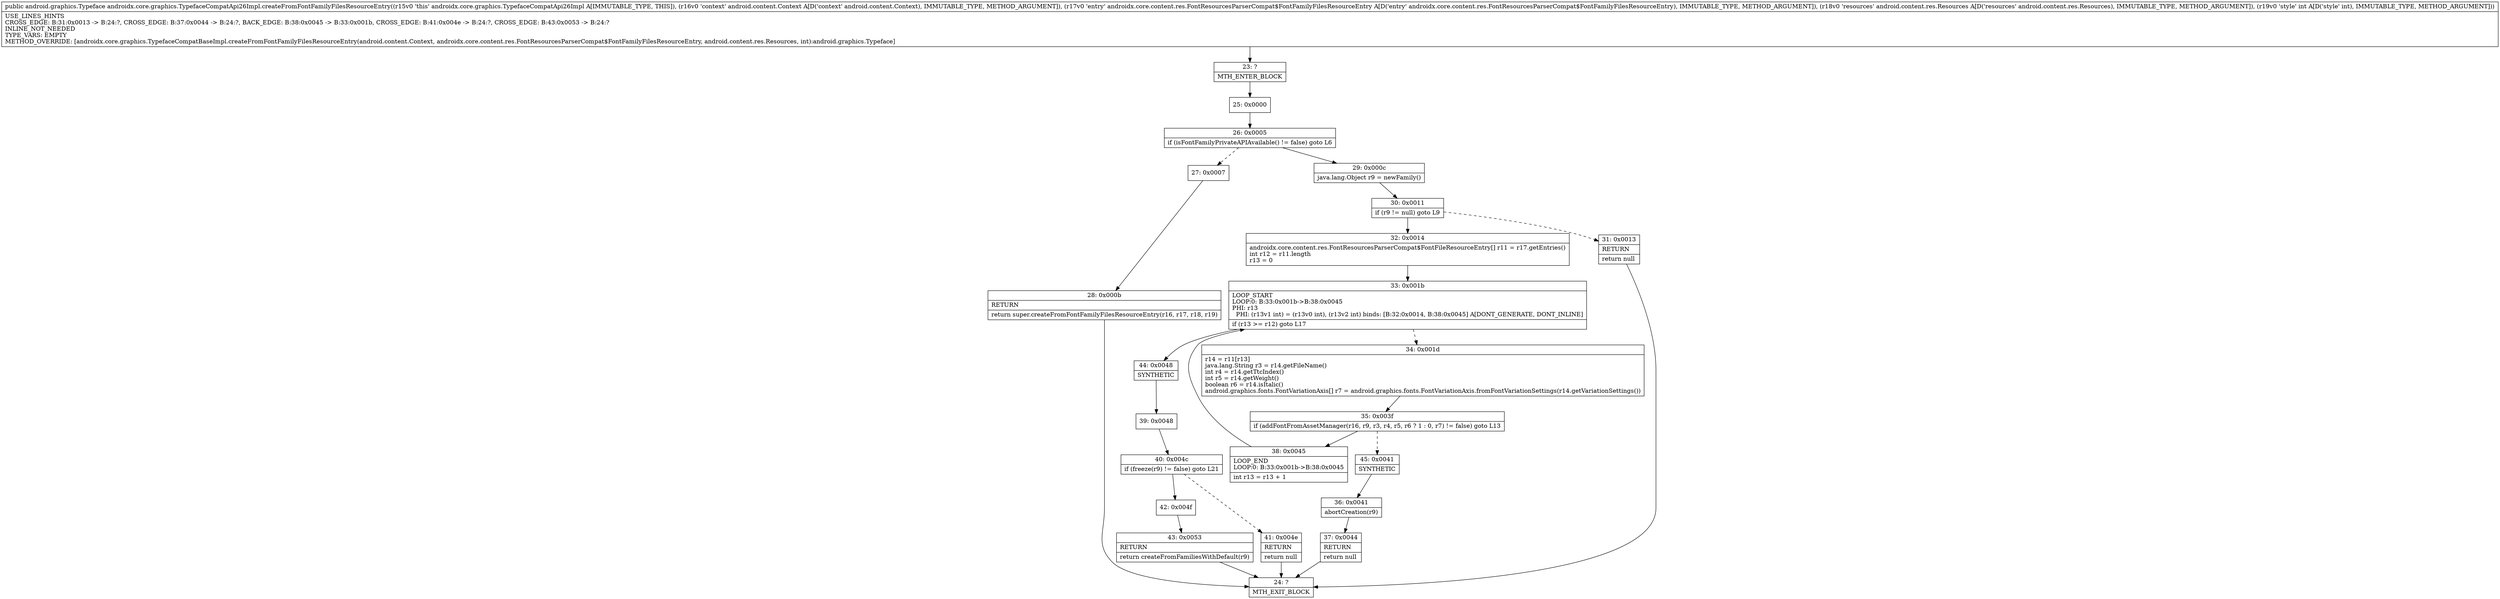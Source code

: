 digraph "CFG forandroidx.core.graphics.TypefaceCompatApi26Impl.createFromFontFamilyFilesResourceEntry(Landroid\/content\/Context;Landroidx\/core\/content\/res\/FontResourcesParserCompat$FontFamilyFilesResourceEntry;Landroid\/content\/res\/Resources;I)Landroid\/graphics\/Typeface;" {
Node_23 [shape=record,label="{23\:\ ?|MTH_ENTER_BLOCK\l}"];
Node_25 [shape=record,label="{25\:\ 0x0000}"];
Node_26 [shape=record,label="{26\:\ 0x0005|if (isFontFamilyPrivateAPIAvailable() != false) goto L6\l}"];
Node_27 [shape=record,label="{27\:\ 0x0007}"];
Node_28 [shape=record,label="{28\:\ 0x000b|RETURN\l|return super.createFromFontFamilyFilesResourceEntry(r16, r17, r18, r19)\l}"];
Node_24 [shape=record,label="{24\:\ ?|MTH_EXIT_BLOCK\l}"];
Node_29 [shape=record,label="{29\:\ 0x000c|java.lang.Object r9 = newFamily()\l}"];
Node_30 [shape=record,label="{30\:\ 0x0011|if (r9 != null) goto L9\l}"];
Node_31 [shape=record,label="{31\:\ 0x0013|RETURN\l|return null\l}"];
Node_32 [shape=record,label="{32\:\ 0x0014|androidx.core.content.res.FontResourcesParserCompat$FontFileResourceEntry[] r11 = r17.getEntries()\lint r12 = r11.length\lr13 = 0\l}"];
Node_33 [shape=record,label="{33\:\ 0x001b|LOOP_START\lLOOP:0: B:33:0x001b\-\>B:38:0x0045\lPHI: r13 \l  PHI: (r13v1 int) = (r13v0 int), (r13v2 int) binds: [B:32:0x0014, B:38:0x0045] A[DONT_GENERATE, DONT_INLINE]\l|if (r13 \>= r12) goto L17\l}"];
Node_34 [shape=record,label="{34\:\ 0x001d|r14 = r11[r13]\ljava.lang.String r3 = r14.getFileName()\lint r4 = r14.getTtcIndex()\lint r5 = r14.getWeight()\lboolean r6 = r14.isItalic()\landroid.graphics.fonts.FontVariationAxis[] r7 = android.graphics.fonts.FontVariationAxis.fromFontVariationSettings(r14.getVariationSettings())\l}"];
Node_35 [shape=record,label="{35\:\ 0x003f|if (addFontFromAssetManager(r16, r9, r3, r4, r5, r6 ? 1 : 0, r7) != false) goto L13\l}"];
Node_38 [shape=record,label="{38\:\ 0x0045|LOOP_END\lLOOP:0: B:33:0x001b\-\>B:38:0x0045\l|int r13 = r13 + 1\l}"];
Node_45 [shape=record,label="{45\:\ 0x0041|SYNTHETIC\l}"];
Node_36 [shape=record,label="{36\:\ 0x0041|abortCreation(r9)\l}"];
Node_37 [shape=record,label="{37\:\ 0x0044|RETURN\l|return null\l}"];
Node_44 [shape=record,label="{44\:\ 0x0048|SYNTHETIC\l}"];
Node_39 [shape=record,label="{39\:\ 0x0048}"];
Node_40 [shape=record,label="{40\:\ 0x004c|if (freeze(r9) != false) goto L21\l}"];
Node_41 [shape=record,label="{41\:\ 0x004e|RETURN\l|return null\l}"];
Node_42 [shape=record,label="{42\:\ 0x004f}"];
Node_43 [shape=record,label="{43\:\ 0x0053|RETURN\l|return createFromFamiliesWithDefault(r9)\l}"];
MethodNode[shape=record,label="{public android.graphics.Typeface androidx.core.graphics.TypefaceCompatApi26Impl.createFromFontFamilyFilesResourceEntry((r15v0 'this' androidx.core.graphics.TypefaceCompatApi26Impl A[IMMUTABLE_TYPE, THIS]), (r16v0 'context' android.content.Context A[D('context' android.content.Context), IMMUTABLE_TYPE, METHOD_ARGUMENT]), (r17v0 'entry' androidx.core.content.res.FontResourcesParserCompat$FontFamilyFilesResourceEntry A[D('entry' androidx.core.content.res.FontResourcesParserCompat$FontFamilyFilesResourceEntry), IMMUTABLE_TYPE, METHOD_ARGUMENT]), (r18v0 'resources' android.content.res.Resources A[D('resources' android.content.res.Resources), IMMUTABLE_TYPE, METHOD_ARGUMENT]), (r19v0 'style' int A[D('style' int), IMMUTABLE_TYPE, METHOD_ARGUMENT]))  | USE_LINES_HINTS\lCROSS_EDGE: B:31:0x0013 \-\> B:24:?, CROSS_EDGE: B:37:0x0044 \-\> B:24:?, BACK_EDGE: B:38:0x0045 \-\> B:33:0x001b, CROSS_EDGE: B:41:0x004e \-\> B:24:?, CROSS_EDGE: B:43:0x0053 \-\> B:24:?\lINLINE_NOT_NEEDED\lTYPE_VARS: EMPTY\lMETHOD_OVERRIDE: [androidx.core.graphics.TypefaceCompatBaseImpl.createFromFontFamilyFilesResourceEntry(android.content.Context, androidx.core.content.res.FontResourcesParserCompat$FontFamilyFilesResourceEntry, android.content.res.Resources, int):android.graphics.Typeface]\l}"];
MethodNode -> Node_23;Node_23 -> Node_25;
Node_25 -> Node_26;
Node_26 -> Node_27[style=dashed];
Node_26 -> Node_29;
Node_27 -> Node_28;
Node_28 -> Node_24;
Node_29 -> Node_30;
Node_30 -> Node_31[style=dashed];
Node_30 -> Node_32;
Node_31 -> Node_24;
Node_32 -> Node_33;
Node_33 -> Node_34[style=dashed];
Node_33 -> Node_44;
Node_34 -> Node_35;
Node_35 -> Node_38;
Node_35 -> Node_45[style=dashed];
Node_38 -> Node_33;
Node_45 -> Node_36;
Node_36 -> Node_37;
Node_37 -> Node_24;
Node_44 -> Node_39;
Node_39 -> Node_40;
Node_40 -> Node_41[style=dashed];
Node_40 -> Node_42;
Node_41 -> Node_24;
Node_42 -> Node_43;
Node_43 -> Node_24;
}

